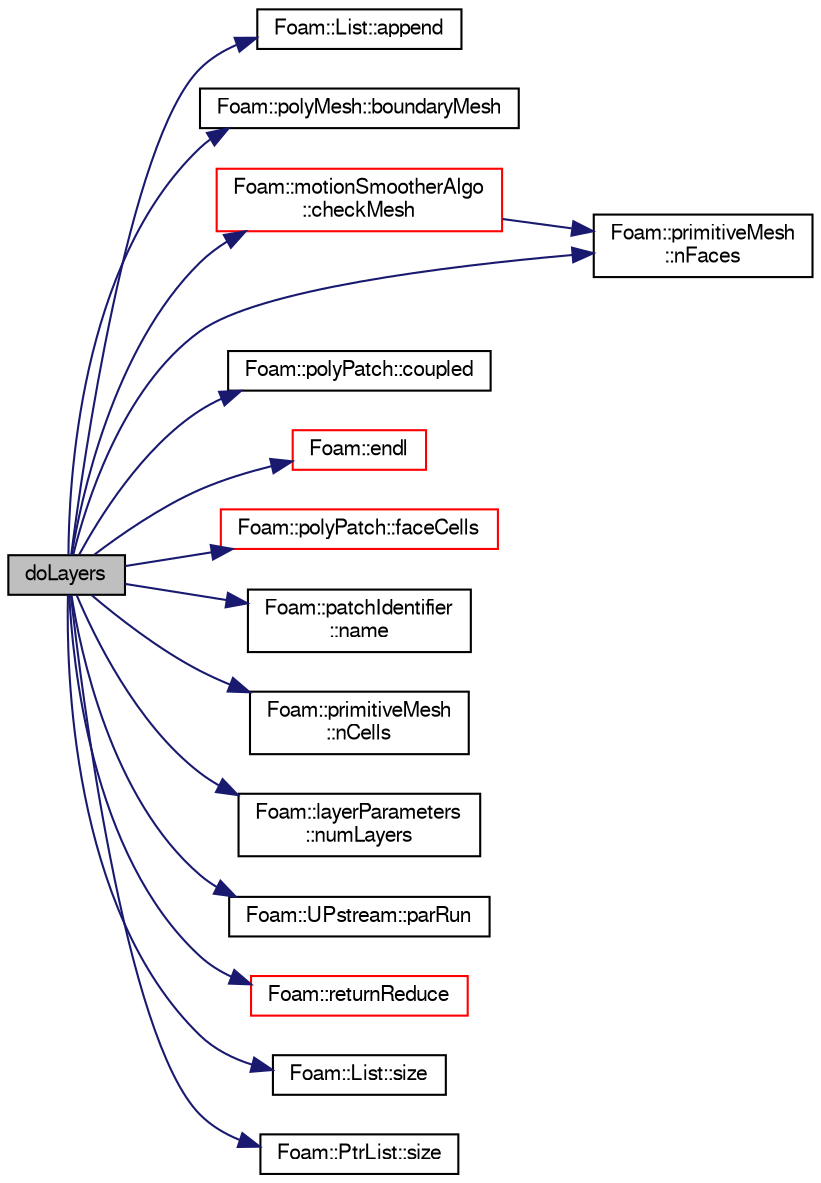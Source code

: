 digraph "doLayers"
{
  bgcolor="transparent";
  edge [fontname="FreeSans",fontsize="10",labelfontname="FreeSans",labelfontsize="10"];
  node [fontname="FreeSans",fontsize="10",shape=record];
  rankdir="LR";
  Node1925 [label="doLayers",height=0.2,width=0.4,color="black", fillcolor="grey75", style="filled", fontcolor="black"];
  Node1925 -> Node1926 [color="midnightblue",fontsize="10",style="solid",fontname="FreeSans"];
  Node1926 [label="Foam::List::append",height=0.2,width=0.4,color="black",URL="$a25694.html#a399dd2bf0d9a32016717dc90126f016b",tooltip="Append an element at the end of the list. "];
  Node1925 -> Node1927 [color="midnightblue",fontsize="10",style="solid",fontname="FreeSans"];
  Node1927 [label="Foam::polyMesh::boundaryMesh",height=0.2,width=0.4,color="black",URL="$a27410.html#a9f2b68c134340291eda6197f47f25484",tooltip="Return boundary mesh. "];
  Node1925 -> Node1928 [color="midnightblue",fontsize="10",style="solid",fontname="FreeSans"];
  Node1928 [label="Foam::motionSmootherAlgo\l::checkMesh",height=0.2,width=0.4,color="red",URL="$a21550.html#afbe9420d4dac86e78be8408bd5475536",tooltip="Check mesh with mesh settings in dict. Collects incorrect faces. "];
  Node1928 -> Node1930 [color="midnightblue",fontsize="10",style="solid",fontname="FreeSans"];
  Node1930 [label="Foam::primitiveMesh\l::nFaces",height=0.2,width=0.4,color="black",URL="$a27530.html#abe602c985a3c9ffa67176e969e77ca6f"];
  Node1925 -> Node1931 [color="midnightblue",fontsize="10",style="solid",fontname="FreeSans"];
  Node1931 [label="Foam::polyPatch::coupled",height=0.2,width=0.4,color="black",URL="$a27478.html#a39c01db0e66d00fe0621a0c7e5fc4ead",tooltip="Return true if this patch is geometrically coupled (i.e. faces and. "];
  Node1925 -> Node1932 [color="midnightblue",fontsize="10",style="solid",fontname="FreeSans"];
  Node1932 [label="Foam::endl",height=0.2,width=0.4,color="red",URL="$a21124.html#a2db8fe02a0d3909e9351bb4275b23ce4",tooltip="Add newline and flush stream. "];
  Node1925 -> Node1934 [color="midnightblue",fontsize="10",style="solid",fontname="FreeSans"];
  Node1934 [label="Foam::polyPatch::faceCells",height=0.2,width=0.4,color="red",URL="$a27478.html#afbfac825732ef2770fff4261b4e930e9",tooltip="Return face-cell addressing. "];
  Node1925 -> Node1937 [color="midnightblue",fontsize="10",style="solid",fontname="FreeSans"];
  Node1937 [label="Foam::patchIdentifier\l::name",height=0.2,width=0.4,color="black",URL="$a27122.html#acc80e00a8ac919288fb55bd14cc88bf6",tooltip="Return name. "];
  Node1925 -> Node1938 [color="midnightblue",fontsize="10",style="solid",fontname="FreeSans"];
  Node1938 [label="Foam::primitiveMesh\l::nCells",height=0.2,width=0.4,color="black",URL="$a27530.html#a13b94bdb0926552bf78ad5210a73a3d5"];
  Node1925 -> Node1930 [color="midnightblue",fontsize="10",style="solid",fontname="FreeSans"];
  Node1925 -> Node1939 [color="midnightblue",fontsize="10",style="solid",fontname="FreeSans"];
  Node1939 [label="Foam::layerParameters\l::numLayers",height=0.2,width=0.4,color="black",URL="$a24630.html#a27afc16911488d60a2e5bb1386f97e11",tooltip="How many layers to add. "];
  Node1925 -> Node1940 [color="midnightblue",fontsize="10",style="solid",fontname="FreeSans"];
  Node1940 [label="Foam::UPstream::parRun",height=0.2,width=0.4,color="black",URL="$a26270.html#adbb27f04b5705440fb8b09f278059011",tooltip="Is this a parallel run? "];
  Node1925 -> Node1941 [color="midnightblue",fontsize="10",style="solid",fontname="FreeSans"];
  Node1941 [label="Foam::returnReduce",height=0.2,width=0.4,color="red",URL="$a21124.html#a8d528a67d2a9c6fe4fb94bc86872624b"];
  Node1925 -> Node1945 [color="midnightblue",fontsize="10",style="solid",fontname="FreeSans"];
  Node1945 [label="Foam::List::size",height=0.2,width=0.4,color="black",URL="$a25694.html#a8a5f6fa29bd4b500caf186f60245b384",tooltip="Override size to be inconsistent with allocated storage. "];
  Node1925 -> Node1961 [color="midnightblue",fontsize="10",style="solid",fontname="FreeSans"];
  Node1961 [label="Foam::PtrList::size",height=0.2,width=0.4,color="black",URL="$a25914.html#a47b3bf30da1eb3ab8076b5fbe00e0494",tooltip="Return the number of elements in the PtrList. "];
}
